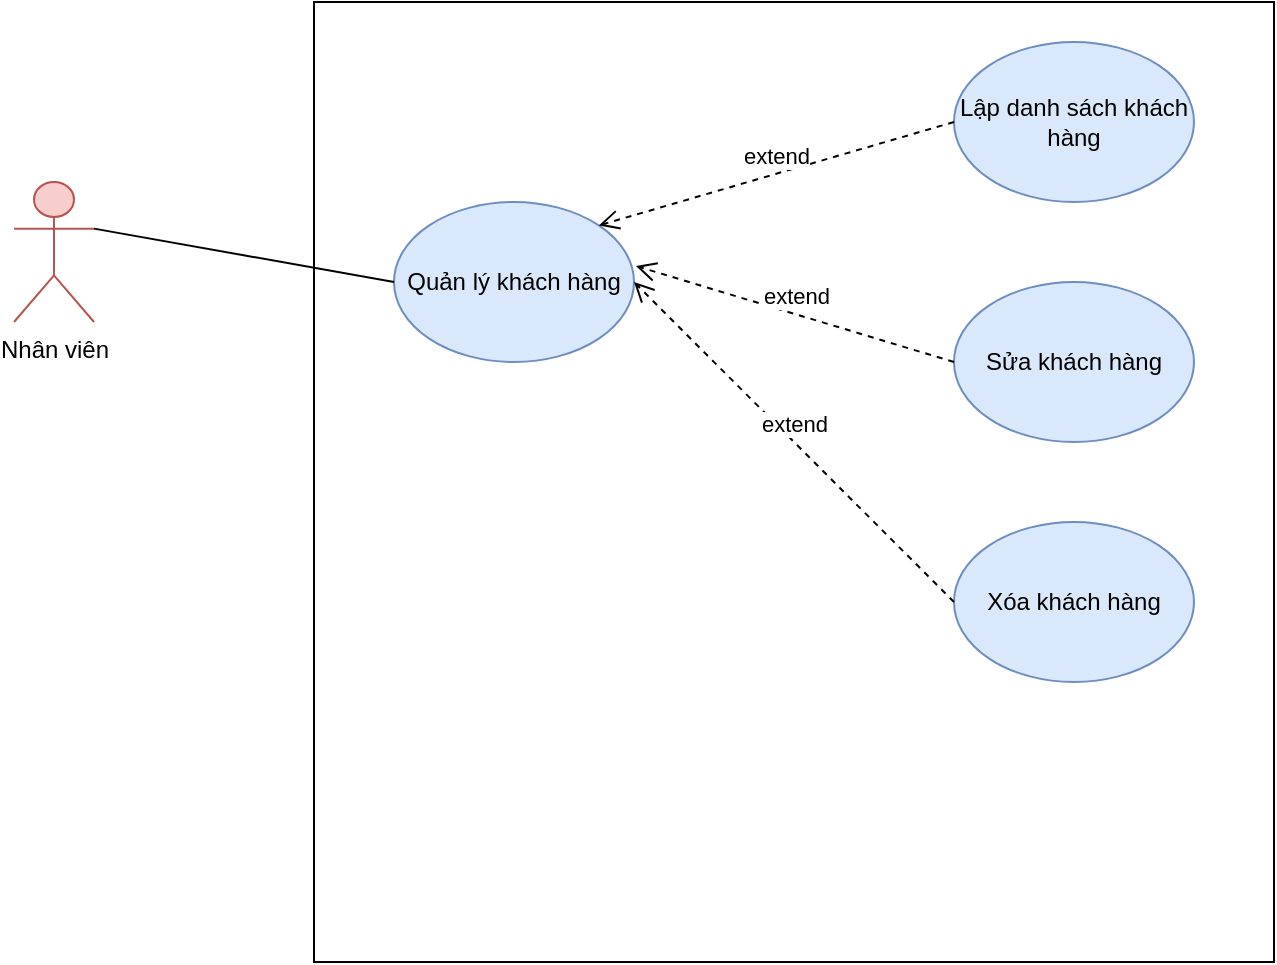 <mxfile version="14.4.3" type="device"><diagram id="E_LgR0veNHQyCuvZdZR6" name="Page-1"><mxGraphModel dx="852" dy="494" grid="1" gridSize="10" guides="1" tooltips="1" connect="1" arrows="1" fold="1" page="1" pageScale="1" pageWidth="3300" pageHeight="4681" math="0" shadow="0"><root><mxCell id="0"/><mxCell id="1" parent="0"/><mxCell id="RzALi3BaZu-UWbF0h0M--13" value="" style="rounded=0;whiteSpace=wrap;html=1;" parent="1" vertex="1"><mxGeometry x="240" y="60" width="480" height="480" as="geometry"/></mxCell><mxCell id="RzALi3BaZu-UWbF0h0M--1" value="Nhân viên" style="shape=umlActor;verticalLabelPosition=bottom;verticalAlign=top;html=1;outlineConnect=0;fillColor=#f8cecc;strokeColor=#b85450;" parent="1" vertex="1"><mxGeometry x="90" y="150" width="40" height="70" as="geometry"/></mxCell><mxCell id="RzALi3BaZu-UWbF0h0M--2" value="Quản lý khách hàng" style="ellipse;whiteSpace=wrap;html=1;fillColor=#dae8fc;strokeColor=#6c8ebf;" parent="1" vertex="1"><mxGeometry x="280" y="160" width="120" height="80" as="geometry"/></mxCell><mxCell id="RzALi3BaZu-UWbF0h0M--3" value="Lập danh sách khách hàng" style="ellipse;whiteSpace=wrap;html=1;fillColor=#dae8fc;strokeColor=#6c8ebf;" parent="1" vertex="1"><mxGeometry x="560" y="80" width="120" height="80" as="geometry"/></mxCell><mxCell id="RzALi3BaZu-UWbF0h0M--5" value="Sửa khách hàng" style="ellipse;whiteSpace=wrap;html=1;fillColor=#dae8fc;strokeColor=#6c8ebf;" parent="1" vertex="1"><mxGeometry x="560" y="200" width="120" height="80" as="geometry"/></mxCell><mxCell id="RzALi3BaZu-UWbF0h0M--6" value="Xóa khách hàng" style="ellipse;whiteSpace=wrap;html=1;fillColor=#dae8fc;strokeColor=#6c8ebf;" parent="1" vertex="1"><mxGeometry x="560" y="320" width="120" height="80" as="geometry"/></mxCell><mxCell id="RzALi3BaZu-UWbF0h0M--8" value="extend" style="html=1;verticalAlign=bottom;endArrow=open;dashed=1;endSize=8;exitX=0;exitY=0.5;exitDx=0;exitDy=0;entryX=1;entryY=0.5;entryDx=0;entryDy=0;" parent="1" source="RzALi3BaZu-UWbF0h0M--6" target="RzALi3BaZu-UWbF0h0M--2" edge="1"><mxGeometry relative="1" as="geometry"><mxPoint x="480" y="330" as="sourcePoint"/><mxPoint x="400" y="330" as="targetPoint"/></mxGeometry></mxCell><mxCell id="RzALi3BaZu-UWbF0h0M--9" value="extend" style="html=1;verticalAlign=bottom;endArrow=open;dashed=1;endSize=8;exitX=0;exitY=0.5;exitDx=0;exitDy=0;entryX=1;entryY=0;entryDx=0;entryDy=0;" parent="1" source="RzALi3BaZu-UWbF0h0M--3" target="RzALi3BaZu-UWbF0h0M--2" edge="1"><mxGeometry relative="1" as="geometry"><mxPoint x="480" y="210" as="sourcePoint"/><mxPoint x="400" y="210" as="targetPoint"/></mxGeometry></mxCell><mxCell id="RzALi3BaZu-UWbF0h0M--10" value="extend" style="html=1;verticalAlign=bottom;endArrow=open;dashed=1;endSize=8;exitX=0;exitY=0.5;exitDx=0;exitDy=0;entryX=1.008;entryY=0.4;entryDx=0;entryDy=0;entryPerimeter=0;" parent="1" source="RzALi3BaZu-UWbF0h0M--5" target="RzALi3BaZu-UWbF0h0M--2" edge="1"><mxGeometry relative="1" as="geometry"><mxPoint x="480" y="210" as="sourcePoint"/><mxPoint x="400" y="210" as="targetPoint"/></mxGeometry></mxCell><mxCell id="RzALi3BaZu-UWbF0h0M--12" value="" style="endArrow=none;html=1;entryX=0;entryY=0.5;entryDx=0;entryDy=0;exitX=1;exitY=0.333;exitDx=0;exitDy=0;exitPerimeter=0;" parent="1" source="RzALi3BaZu-UWbF0h0M--1" target="RzALi3BaZu-UWbF0h0M--2" edge="1"><mxGeometry width="50" height="50" relative="1" as="geometry"><mxPoint x="200" y="250" as="sourcePoint"/><mxPoint x="250" y="200" as="targetPoint"/></mxGeometry></mxCell></root></mxGraphModel></diagram></mxfile>